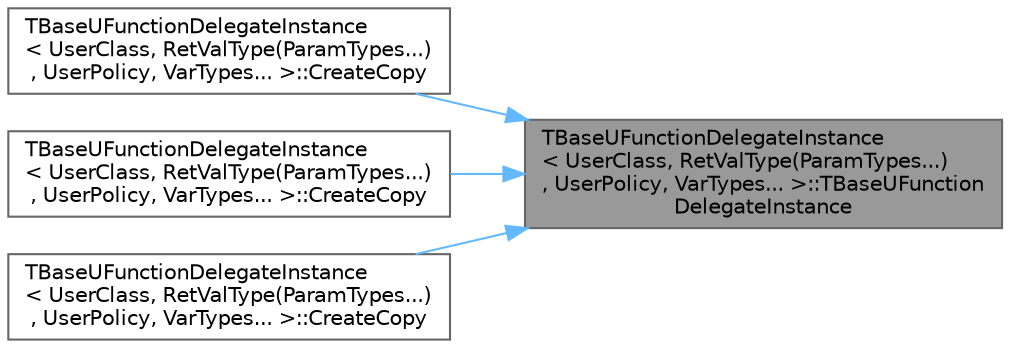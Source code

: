 digraph "TBaseUFunctionDelegateInstance&lt; UserClass, RetValType(ParamTypes...), UserPolicy, VarTypes... &gt;::TBaseUFunctionDelegateInstance"
{
 // INTERACTIVE_SVG=YES
 // LATEX_PDF_SIZE
  bgcolor="transparent";
  edge [fontname=Helvetica,fontsize=10,labelfontname=Helvetica,labelfontsize=10];
  node [fontname=Helvetica,fontsize=10,shape=box,height=0.2,width=0.4];
  rankdir="RL";
  Node1 [id="Node000001",label="TBaseUFunctionDelegateInstance\l\< UserClass, RetValType(ParamTypes...)\l, UserPolicy, VarTypes... \>::TBaseUFunction\lDelegateInstance",height=0.2,width=0.4,color="gray40", fillcolor="grey60", style="filled", fontcolor="black",tooltip=" "];
  Node1 -> Node2 [id="edge1_Node000001_Node000002",dir="back",color="steelblue1",style="solid",tooltip=" "];
  Node2 [id="Node000002",label="TBaseUFunctionDelegateInstance\l\< UserClass, RetValType(ParamTypes...)\l, UserPolicy, VarTypes... \>::CreateCopy",height=0.2,width=0.4,color="grey40", fillcolor="white", style="filled",URL="$de/d30/classTBaseUFunctionDelegateInstance_3_01UserClass_00_01RetValType_07ParamTypes_8_8_8_08_00_01Use9e770b777df9a3f209f53744b9b92296.html#ab3b78c1e3a5214b08ba3ca57df62e4e7",tooltip=" "];
  Node1 -> Node3 [id="edge2_Node000001_Node000003",dir="back",color="steelblue1",style="solid",tooltip=" "];
  Node3 [id="Node000003",label="TBaseUFunctionDelegateInstance\l\< UserClass, RetValType(ParamTypes...)\l, UserPolicy, VarTypes... \>::CreateCopy",height=0.2,width=0.4,color="grey40", fillcolor="white", style="filled",URL="$de/d30/classTBaseUFunctionDelegateInstance_3_01UserClass_00_01RetValType_07ParamTypes_8_8_8_08_00_01Use9e770b777df9a3f209f53744b9b92296.html#a2c4fe192b020291fa0e204d5cbf9cc53",tooltip=" "];
  Node1 -> Node4 [id="edge3_Node000001_Node000004",dir="back",color="steelblue1",style="solid",tooltip=" "];
  Node4 [id="Node000004",label="TBaseUFunctionDelegateInstance\l\< UserClass, RetValType(ParamTypes...)\l, UserPolicy, VarTypes... \>::CreateCopy",height=0.2,width=0.4,color="grey40", fillcolor="white", style="filled",URL="$de/d30/classTBaseUFunctionDelegateInstance_3_01UserClass_00_01RetValType_07ParamTypes_8_8_8_08_00_01Use9e770b777df9a3f209f53744b9b92296.html#a1130a26cd2fdb2011c63e5ebd3d923d7",tooltip=" "];
}
